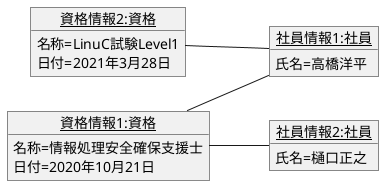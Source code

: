 @startuml
left to right direction
object "<u>資格情報1:資格</u>" as test1 {
    名称=情報処理安全確保支援士
    日付=2020年10月21日
}
object "<u>資格情報2:資格</u>" as test2 {
    名称=LinuC試験Level1
    日付=2021年3月28日
}
object "<u>社員情報1:社員</u>" as stu1 {
    氏名=高橋洋平
    
}
object "<u>社員情報2:社員</u>" as stu2 {
    氏名=樋口正之
    
}

test1 -- stu1
test2 -- stu1
test1 -- stu2
@enduml